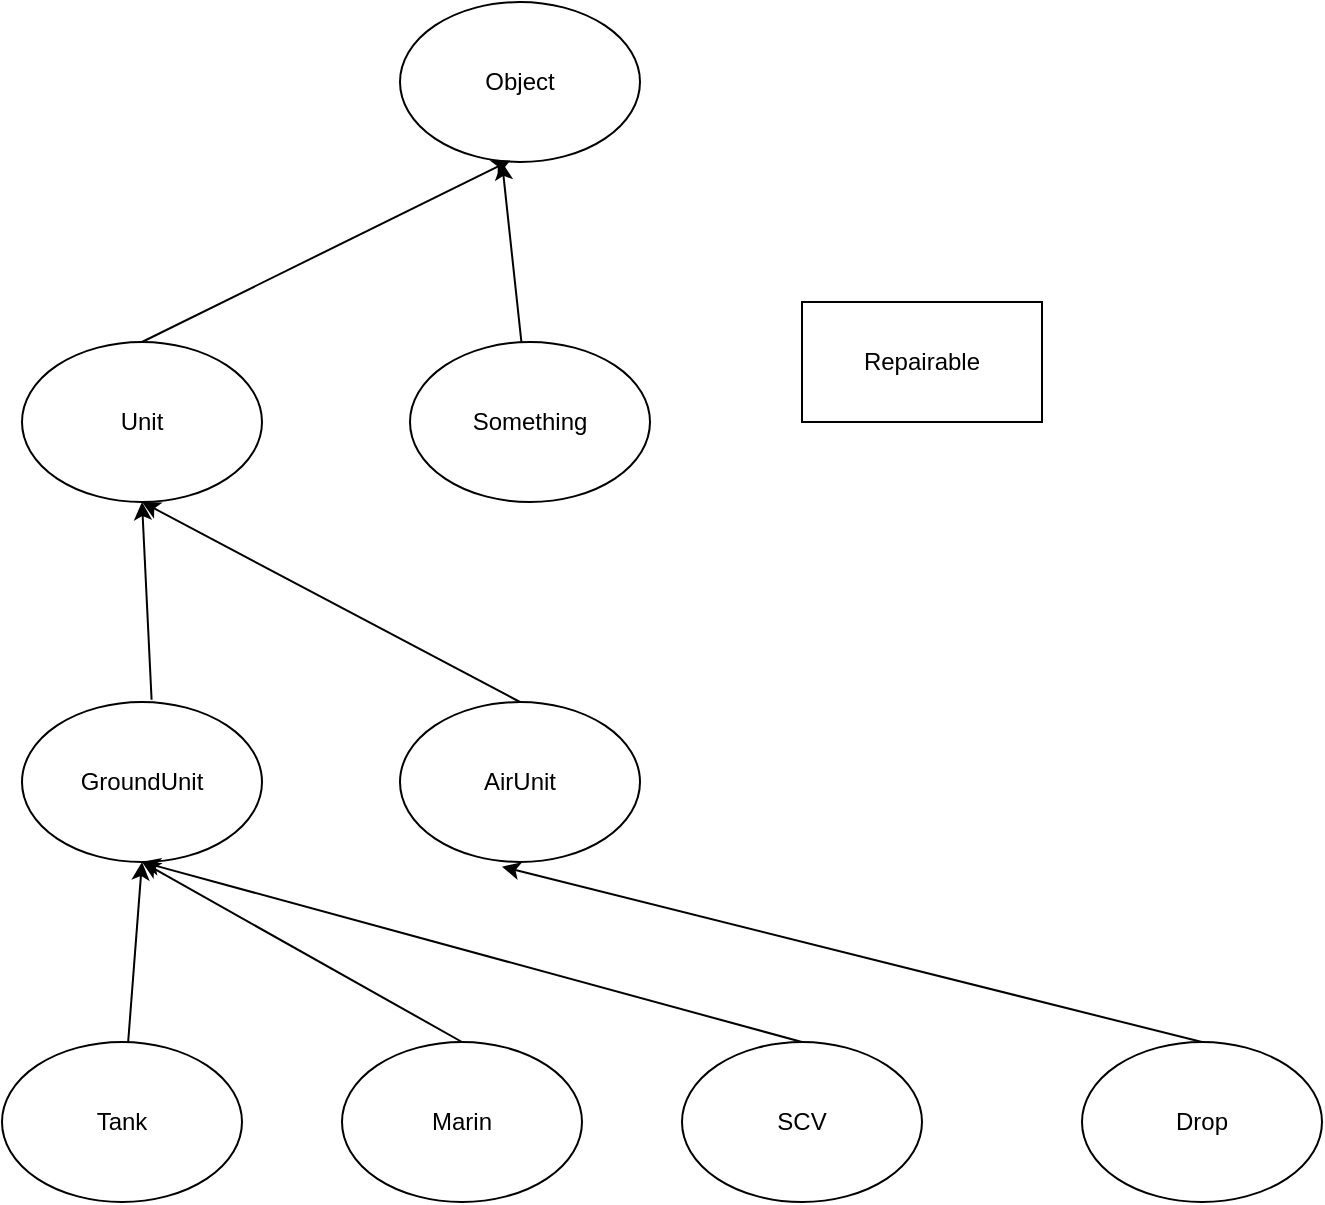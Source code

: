 <mxfile version="20.8.23" type="device"><diagram name="페이지-1" id="Y02X1wLnJVss-vrYRl-a"><mxGraphModel dx="315" dy="520" grid="1" gridSize="10" guides="1" tooltips="1" connect="1" arrows="1" fold="1" page="1" pageScale="1" pageWidth="827" pageHeight="1169" math="0" shadow="0"><root><mxCell id="0"/><mxCell id="1" parent="0"/><mxCell id="ejenc3th1zPvp6lhCktM-1" value="GroundUnit" style="ellipse;whiteSpace=wrap;html=1;" vertex="1" parent="1"><mxGeometry x="100" y="510" width="120" height="80" as="geometry"/></mxCell><mxCell id="ejenc3th1zPvp6lhCktM-2" value="Object" style="ellipse;whiteSpace=wrap;html=1;" vertex="1" parent="1"><mxGeometry x="289" y="160" width="120" height="80" as="geometry"/></mxCell><mxCell id="ejenc3th1zPvp6lhCktM-3" value="Unit" style="ellipse;whiteSpace=wrap;html=1;" vertex="1" parent="1"><mxGeometry x="100" y="330" width="120" height="80" as="geometry"/></mxCell><mxCell id="ejenc3th1zPvp6lhCktM-4" value="Something" style="ellipse;whiteSpace=wrap;html=1;" vertex="1" parent="1"><mxGeometry x="294" y="330" width="120" height="80" as="geometry"/></mxCell><mxCell id="ejenc3th1zPvp6lhCktM-5" value="AirUnit" style="ellipse;whiteSpace=wrap;html=1;" vertex="1" parent="1"><mxGeometry x="289" y="510" width="120" height="80" as="geometry"/></mxCell><mxCell id="ejenc3th1zPvp6lhCktM-6" value="Tank" style="ellipse;whiteSpace=wrap;html=1;" vertex="1" parent="1"><mxGeometry x="90" y="680" width="120" height="80" as="geometry"/></mxCell><mxCell id="ejenc3th1zPvp6lhCktM-7" value="Marin" style="ellipse;whiteSpace=wrap;html=1;" vertex="1" parent="1"><mxGeometry x="260" y="680" width="120" height="80" as="geometry"/></mxCell><mxCell id="ejenc3th1zPvp6lhCktM-8" value="SCV" style="ellipse;whiteSpace=wrap;html=1;" vertex="1" parent="1"><mxGeometry x="430" y="680" width="120" height="80" as="geometry"/></mxCell><mxCell id="ejenc3th1zPvp6lhCktM-9" value="Drop" style="ellipse;whiteSpace=wrap;html=1;" vertex="1" parent="1"><mxGeometry x="630" y="680" width="120" height="80" as="geometry"/></mxCell><mxCell id="ejenc3th1zPvp6lhCktM-10" value="" style="endArrow=classic;html=1;rounded=0;entryX=0.5;entryY=1;entryDx=0;entryDy=0;" edge="1" parent="1" source="ejenc3th1zPvp6lhCktM-6" target="ejenc3th1zPvp6lhCktM-1"><mxGeometry width="50" height="50" relative="1" as="geometry"><mxPoint x="125" y="670" as="sourcePoint"/><mxPoint x="175" y="620" as="targetPoint"/></mxGeometry></mxCell><mxCell id="ejenc3th1zPvp6lhCktM-11" value="" style="endArrow=classic;html=1;rounded=0;entryX=0.5;entryY=1;entryDx=0;entryDy=0;exitX=0.5;exitY=0;exitDx=0;exitDy=0;" edge="1" parent="1" source="ejenc3th1zPvp6lhCktM-7" target="ejenc3th1zPvp6lhCktM-1"><mxGeometry width="50" height="50" relative="1" as="geometry"><mxPoint x="316.5" y="680" as="sourcePoint"/><mxPoint x="323.5" y="590" as="targetPoint"/></mxGeometry></mxCell><mxCell id="ejenc3th1zPvp6lhCktM-12" value="" style="endArrow=classic;html=1;rounded=0;exitX=0.5;exitY=0;exitDx=0;exitDy=0;entryX=0.5;entryY=1;entryDx=0;entryDy=0;" edge="1" parent="1" source="ejenc3th1zPvp6lhCktM-8" target="ejenc3th1zPvp6lhCktM-1"><mxGeometry width="50" height="50" relative="1" as="geometry"><mxPoint x="480" y="680" as="sourcePoint"/><mxPoint x="160" y="600" as="targetPoint"/></mxGeometry></mxCell><mxCell id="ejenc3th1zPvp6lhCktM-13" value="" style="endArrow=classic;html=1;rounded=0;exitX=0.5;exitY=0;exitDx=0;exitDy=0;entryX=0.425;entryY=1.029;entryDx=0;entryDy=0;entryPerimeter=0;" edge="1" parent="1" source="ejenc3th1zPvp6lhCktM-9" target="ejenc3th1zPvp6lhCktM-5"><mxGeometry width="50" height="50" relative="1" as="geometry"><mxPoint x="700" y="700" as="sourcePoint"/><mxPoint x="370" y="610" as="targetPoint"/></mxGeometry></mxCell><mxCell id="ejenc3th1zPvp6lhCktM-14" value="" style="endArrow=classic;html=1;rounded=0;entryX=0.425;entryY=1.029;entryDx=0;entryDy=0;entryPerimeter=0;exitX=0.54;exitY=-0.014;exitDx=0;exitDy=0;exitPerimeter=0;" edge="1" parent="1" source="ejenc3th1zPvp6lhCktM-1"><mxGeometry width="50" height="50" relative="1" as="geometry"><mxPoint x="160" y="500" as="sourcePoint"/><mxPoint x="160" y="410" as="targetPoint"/></mxGeometry></mxCell><mxCell id="ejenc3th1zPvp6lhCktM-15" value="" style="endArrow=classic;html=1;rounded=0;exitX=0.5;exitY=0;exitDx=0;exitDy=0;" edge="1" parent="1" source="ejenc3th1zPvp6lhCktM-5"><mxGeometry width="50" height="50" relative="1" as="geometry"><mxPoint x="322.5" y="519" as="sourcePoint"/><mxPoint x="160" y="410" as="targetPoint"/></mxGeometry></mxCell><mxCell id="ejenc3th1zPvp6lhCktM-16" value="" style="endArrow=classic;html=1;rounded=0;entryX=0.459;entryY=0.99;entryDx=0;entryDy=0;entryPerimeter=0;exitX=0.5;exitY=0;exitDx=0;exitDy=0;" edge="1" parent="1" source="ejenc3th1zPvp6lhCktM-3" target="ejenc3th1zPvp6lhCktM-2"><mxGeometry width="50" height="50" relative="1" as="geometry"><mxPoint x="175" y="519" as="sourcePoint"/><mxPoint x="170" y="420" as="targetPoint"/></mxGeometry></mxCell><mxCell id="ejenc3th1zPvp6lhCktM-17" value="" style="endArrow=classic;html=1;rounded=0;entryX=0.425;entryY=1;entryDx=0;entryDy=0;entryPerimeter=0;" edge="1" parent="1" source="ejenc3th1zPvp6lhCktM-4" target="ejenc3th1zPvp6lhCktM-2"><mxGeometry width="50" height="50" relative="1" as="geometry"><mxPoint x="170" y="340" as="sourcePoint"/><mxPoint x="354" y="249" as="targetPoint"/></mxGeometry></mxCell><mxCell id="ejenc3th1zPvp6lhCktM-18" value="Repairable" style="rounded=0;whiteSpace=wrap;html=1;" vertex="1" parent="1"><mxGeometry x="490" y="310" width="120" height="60" as="geometry"/></mxCell></root></mxGraphModel></diagram></mxfile>